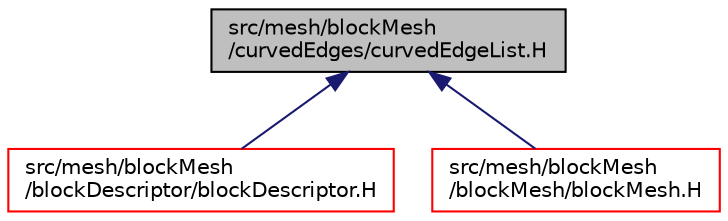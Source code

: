 digraph "src/mesh/blockMesh/curvedEdges/curvedEdgeList.H"
{
  bgcolor="transparent";
  edge [fontname="Helvetica",fontsize="10",labelfontname="Helvetica",labelfontsize="10"];
  node [fontname="Helvetica",fontsize="10",shape=record];
  Node155 [label="src/mesh/blockMesh\l/curvedEdges/curvedEdgeList.H",height=0.2,width=0.4,color="black", fillcolor="grey75", style="filled", fontcolor="black"];
  Node155 -> Node156 [dir="back",color="midnightblue",fontsize="10",style="solid",fontname="Helvetica"];
  Node156 [label="src/mesh/blockMesh\l/blockDescriptor/blockDescriptor.H",height=0.2,width=0.4,color="red",URL="$a07535.html"];
  Node155 -> Node161 [dir="back",color="midnightblue",fontsize="10",style="solid",fontname="Helvetica"];
  Node161 [label="src/mesh/blockMesh\l/blockMesh/blockMesh.H",height=0.2,width=0.4,color="red",URL="$a07544.html"];
}
